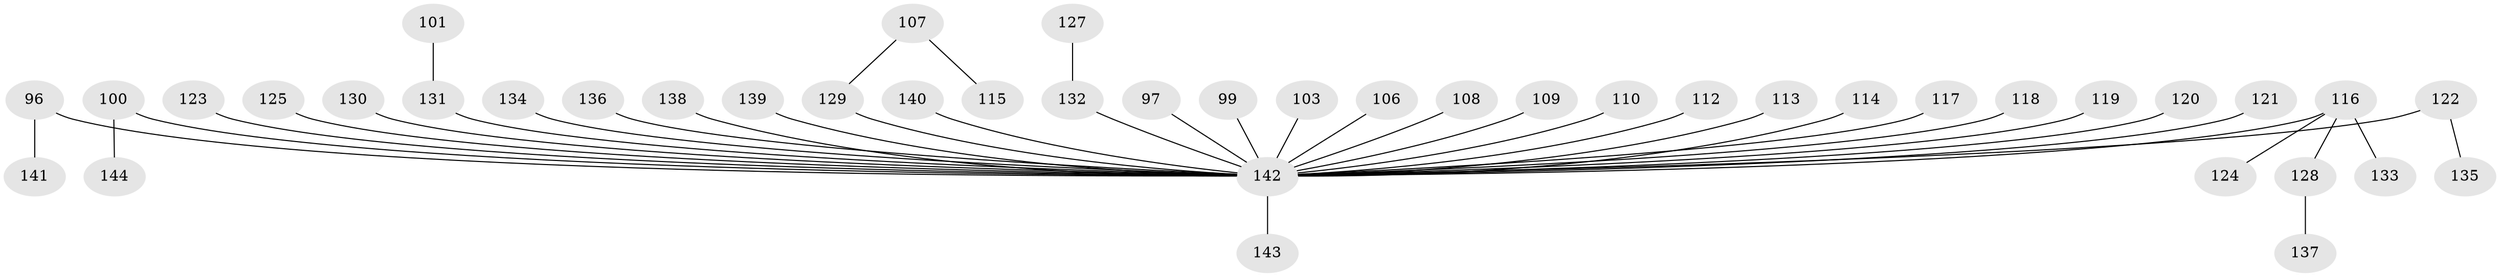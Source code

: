 // original degree distribution, {3: 0.13194444444444445, 9: 0.006944444444444444, 5: 0.04861111111111111, 2: 0.2638888888888889, 4: 0.05555555555555555, 1: 0.4861111111111111, 7: 0.006944444444444444}
// Generated by graph-tools (version 1.1) at 2025/56/03/04/25 21:56:45]
// undirected, 43 vertices, 42 edges
graph export_dot {
graph [start="1"]
  node [color=gray90,style=filled];
  96;
  97;
  99;
  100 [super="+41+47"];
  101;
  103;
  106;
  107;
  108;
  109;
  110;
  112;
  113;
  114;
  115;
  116 [super="+42+58"];
  117;
  118;
  119;
  120;
  121;
  122;
  123;
  124;
  125;
  127;
  128 [super="+74"];
  129 [super="+22+38+98+102+105"];
  130;
  131 [super="+88"];
  132 [super="+75+95+126"];
  133;
  134;
  135;
  136 [super="+87"];
  137;
  138;
  139;
  140;
  141;
  142 [super="+104+111+93+94"];
  143;
  144;
  96 -- 141;
  96 -- 142;
  97 -- 142;
  99 -- 142;
  100 -- 144;
  100 -- 142;
  101 -- 131;
  103 -- 142;
  106 -- 142;
  107 -- 115;
  107 -- 129;
  108 -- 142;
  109 -- 142;
  110 -- 142;
  112 -- 142;
  113 -- 142;
  114 -- 142;
  116 -- 124;
  116 -- 133;
  116 -- 128;
  116 -- 142;
  117 -- 142;
  118 -- 142;
  119 -- 142;
  120 -- 142;
  121 -- 142;
  122 -- 135;
  122 -- 142;
  123 -- 142;
  125 -- 142;
  127 -- 132;
  128 -- 137;
  129 -- 142;
  130 -- 142;
  131 -- 142;
  132 -- 142;
  134 -- 142;
  136 -- 142;
  138 -- 142;
  139 -- 142;
  140 -- 142;
  142 -- 143;
}
